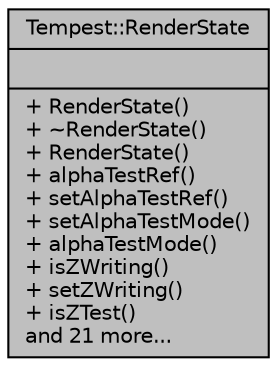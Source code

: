 digraph "Tempest::RenderState"
{
  edge [fontname="Helvetica",fontsize="10",labelfontname="Helvetica",labelfontsize="10"];
  node [fontname="Helvetica",fontsize="10",shape=record];
  Node1 [label="{Tempest::RenderState\n||+ RenderState()\l+ ~RenderState()\l+ RenderState()\l+ alphaTestRef()\l+ setAlphaTestRef()\l+ setAlphaTestMode()\l+ alphaTestMode()\l+ isZWriting()\l+ setZWriting()\l+ isZTest()\land 21 more...\l}",height=0.2,width=0.4,color="black", fillcolor="grey75", style="filled", fontcolor="black"];
}
